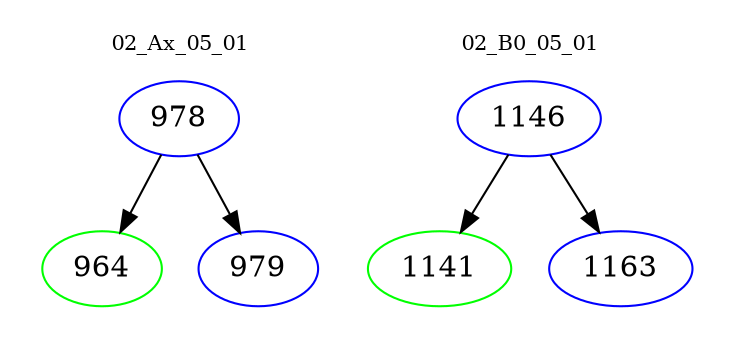 digraph{
subgraph cluster_0 {
color = white
label = "02_Ax_05_01";
fontsize=10;
T0_978 [label="978", color="blue"]
T0_978 -> T0_964 [color="black"]
T0_964 [label="964", color="green"]
T0_978 -> T0_979 [color="black"]
T0_979 [label="979", color="blue"]
}
subgraph cluster_1 {
color = white
label = "02_B0_05_01";
fontsize=10;
T1_1146 [label="1146", color="blue"]
T1_1146 -> T1_1141 [color="black"]
T1_1141 [label="1141", color="green"]
T1_1146 -> T1_1163 [color="black"]
T1_1163 [label="1163", color="blue"]
}
}
